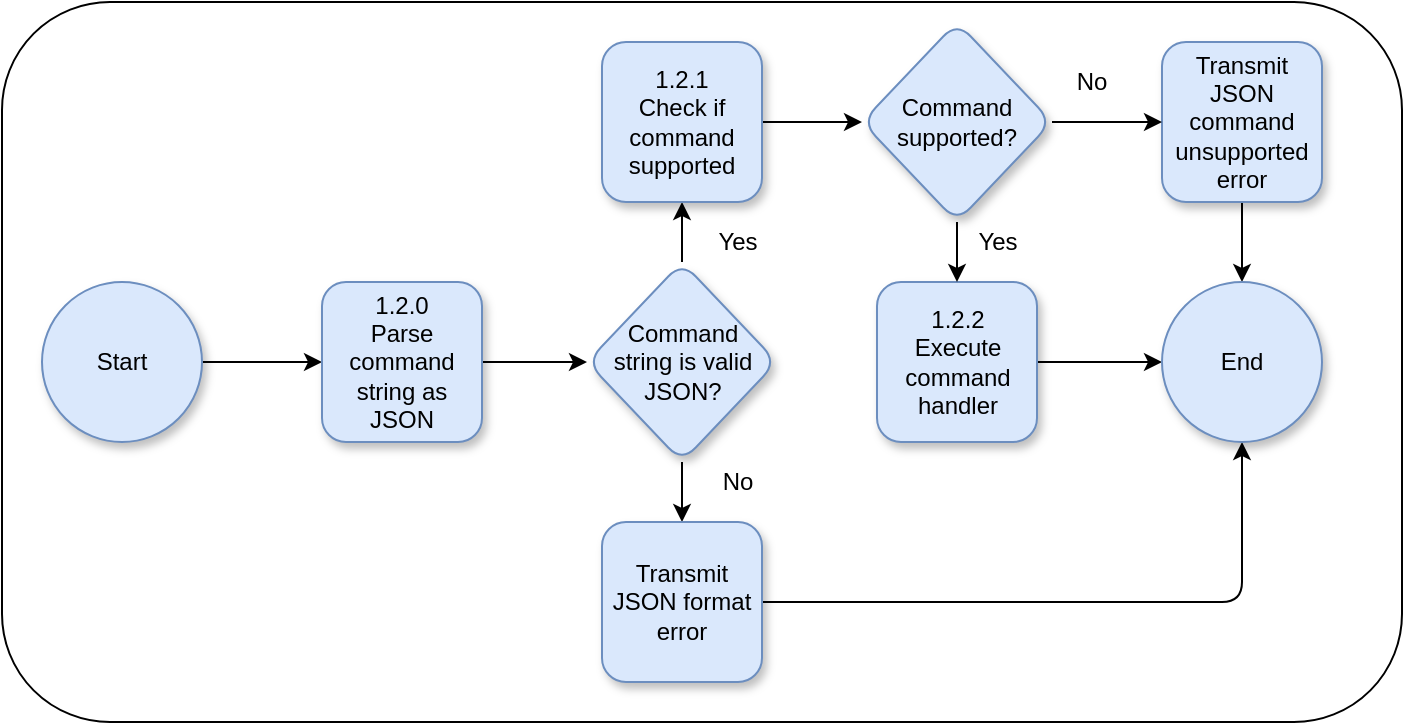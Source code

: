 <mxfile version="14.4.3" type="device"><diagram id="TaiVjYKqMcgqQUSz1BM8" name="Page-1"><mxGraphModel dx="1874" dy="592" grid="1" gridSize="10" guides="1" tooltips="1" connect="1" arrows="1" fold="1" page="1" pageScale="1" pageWidth="850" pageHeight="1100" math="0" shadow="0"><root><mxCell id="0"/><mxCell id="1" parent="0"/><mxCell id="E4vDX0Z2gVAavthaupMl-1" value="" style="rounded=1;whiteSpace=wrap;html=1;" vertex="1" parent="1"><mxGeometry x="-380" y="500" width="700" height="360" as="geometry"/></mxCell><mxCell id="G-ibhT7LpWeLNpnlI2-y-37" style="edgeStyle=orthogonalEdgeStyle;rounded=0;orthogonalLoop=1;jettySize=auto;html=1;exitX=1;exitY=0.5;exitDx=0;exitDy=0;entryX=0;entryY=0.5;entryDx=0;entryDy=0;" parent="1" source="G-ibhT7LpWeLNpnlI2-y-1" target="G-ibhT7LpWeLNpnlI2-y-2" edge="1"><mxGeometry relative="1" as="geometry"/></mxCell><mxCell id="G-ibhT7LpWeLNpnlI2-y-1" value="Start" style="ellipse;whiteSpace=wrap;html=1;aspect=fixed;fillColor=#dae8fc;strokeColor=#6c8ebf;shadow=1;" parent="1" vertex="1"><mxGeometry x="-360" y="640" width="80" height="80" as="geometry"/></mxCell><mxCell id="G-ibhT7LpWeLNpnlI2-y-38" style="edgeStyle=orthogonalEdgeStyle;rounded=0;orthogonalLoop=1;jettySize=auto;html=1;exitX=1;exitY=0.5;exitDx=0;exitDy=0;entryX=0;entryY=0.5;entryDx=0;entryDy=0;" parent="1" source="G-ibhT7LpWeLNpnlI2-y-2" target="G-ibhT7LpWeLNpnlI2-y-6" edge="1"><mxGeometry relative="1" as="geometry"/></mxCell><mxCell id="G-ibhT7LpWeLNpnlI2-y-2" value="1.2.0&lt;br&gt;Parse command string as JSON" style="whiteSpace=wrap;html=1;aspect=fixed;shadow=1;fillColor=#dae8fc;strokeColor=#6c8ebf;rounded=1;" parent="1" vertex="1"><mxGeometry x="-220" y="640" width="80" height="80" as="geometry"/></mxCell><mxCell id="G-ibhT7LpWeLNpnlI2-y-29" style="edgeStyle=orthogonalEdgeStyle;rounded=0;orthogonalLoop=1;jettySize=auto;html=1;exitX=0.5;exitY=1;exitDx=0;exitDy=0;entryX=0.5;entryY=0;entryDx=0;entryDy=0;" parent="1" source="G-ibhT7LpWeLNpnlI2-y-6" target="G-ibhT7LpWeLNpnlI2-y-17" edge="1"><mxGeometry relative="1" as="geometry"/></mxCell><mxCell id="G-ibhT7LpWeLNpnlI2-y-30" style="edgeStyle=orthogonalEdgeStyle;rounded=0;orthogonalLoop=1;jettySize=auto;html=1;" parent="1" source="G-ibhT7LpWeLNpnlI2-y-6" target="G-ibhT7LpWeLNpnlI2-y-9" edge="1"><mxGeometry relative="1" as="geometry"/></mxCell><mxCell id="G-ibhT7LpWeLNpnlI2-y-6" value="&lt;font style=&quot;font-size: 12px&quot;&gt;Command &lt;br&gt;string is valid JSON?&lt;/font&gt;" style="rhombus;whiteSpace=wrap;html=1;rounded=1;shadow=1;strokeColor=#6c8ebf;fillColor=#dae8fc;" parent="1" vertex="1"><mxGeometry x="-87.5" y="630" width="95" height="100" as="geometry"/></mxCell><mxCell id="G-ibhT7LpWeLNpnlI2-y-31" style="edgeStyle=orthogonalEdgeStyle;rounded=0;orthogonalLoop=1;jettySize=auto;html=1;exitX=1;exitY=0.5;exitDx=0;exitDy=0;entryX=0;entryY=0.5;entryDx=0;entryDy=0;" parent="1" source="G-ibhT7LpWeLNpnlI2-y-9" target="G-ibhT7LpWeLNpnlI2-y-15" edge="1"><mxGeometry relative="1" as="geometry"/></mxCell><mxCell id="G-ibhT7LpWeLNpnlI2-y-9" value="1.2.1 &lt;br&gt;Check if command supported" style="whiteSpace=wrap;html=1;aspect=fixed;rounded=1;shadow=1;fillColor=#dae8fc;strokeColor=#6c8ebf;" parent="1" vertex="1"><mxGeometry x="-80" y="520" width="80" height="80" as="geometry"/></mxCell><mxCell id="G-ibhT7LpWeLNpnlI2-y-34" style="edgeStyle=orthogonalEdgeStyle;rounded=0;orthogonalLoop=1;jettySize=auto;html=1;exitX=1;exitY=0.5;exitDx=0;exitDy=0;entryX=0;entryY=0.5;entryDx=0;entryDy=0;" parent="1" source="G-ibhT7LpWeLNpnlI2-y-13" target="G-ibhT7LpWeLNpnlI2-y-24" edge="1"><mxGeometry relative="1" as="geometry"/></mxCell><mxCell id="G-ibhT7LpWeLNpnlI2-y-13" value="1.2.2&lt;br&gt;Execute command handler" style="whiteSpace=wrap;html=1;aspect=fixed;rounded=1;shadow=1;fillColor=#dae8fc;strokeColor=#6c8ebf;" parent="1" vertex="1"><mxGeometry x="57.5" y="640" width="80" height="80" as="geometry"/></mxCell><mxCell id="G-ibhT7LpWeLNpnlI2-y-36" style="edgeStyle=orthogonalEdgeStyle;rounded=1;orthogonalLoop=1;jettySize=auto;html=1;exitX=1;exitY=0.5;exitDx=0;exitDy=0;entryX=0.5;entryY=1;entryDx=0;entryDy=0;" parent="1" source="G-ibhT7LpWeLNpnlI2-y-17" target="G-ibhT7LpWeLNpnlI2-y-24" edge="1"><mxGeometry relative="1" as="geometry"><mxPoint x="170" y="800" as="targetPoint"/></mxGeometry></mxCell><mxCell id="G-ibhT7LpWeLNpnlI2-y-17" value="Transmit JSON format error" style="whiteSpace=wrap;html=1;aspect=fixed;rounded=1;shadow=1;fillColor=#dae8fc;strokeColor=#6c8ebf;" parent="1" vertex="1"><mxGeometry x="-80" y="760" width="80" height="80" as="geometry"/></mxCell><mxCell id="G-ibhT7LpWeLNpnlI2-y-35" style="edgeStyle=orthogonalEdgeStyle;rounded=0;orthogonalLoop=1;jettySize=auto;html=1;exitX=0.5;exitY=1;exitDx=0;exitDy=0;entryX=0.5;entryY=0;entryDx=0;entryDy=0;" parent="1" source="G-ibhT7LpWeLNpnlI2-y-19" target="G-ibhT7LpWeLNpnlI2-y-24" edge="1"><mxGeometry relative="1" as="geometry"/></mxCell><mxCell id="G-ibhT7LpWeLNpnlI2-y-19" value="Transmit JSON command unsupported error" style="whiteSpace=wrap;html=1;aspect=fixed;rounded=1;shadow=1;fillColor=#dae8fc;strokeColor=#6c8ebf;" parent="1" vertex="1"><mxGeometry x="200" y="520" width="80" height="80" as="geometry"/></mxCell><mxCell id="G-ibhT7LpWeLNpnlI2-y-24" value="End" style="ellipse;whiteSpace=wrap;html=1;aspect=fixed;fillColor=#dae8fc;strokeColor=#6c8ebf;shadow=1;" parent="1" vertex="1"><mxGeometry x="200" y="640" width="80" height="80" as="geometry"/></mxCell><mxCell id="G-ibhT7LpWeLNpnlI2-y-32" style="edgeStyle=orthogonalEdgeStyle;rounded=0;orthogonalLoop=1;jettySize=auto;html=1;exitX=1;exitY=0.5;exitDx=0;exitDy=0;entryX=0;entryY=0.5;entryDx=0;entryDy=0;" parent="1" source="G-ibhT7LpWeLNpnlI2-y-15" target="G-ibhT7LpWeLNpnlI2-y-19" edge="1"><mxGeometry relative="1" as="geometry"/></mxCell><mxCell id="G-ibhT7LpWeLNpnlI2-y-33" style="edgeStyle=orthogonalEdgeStyle;rounded=0;orthogonalLoop=1;jettySize=auto;html=1;exitX=0.5;exitY=1;exitDx=0;exitDy=0;entryX=0.5;entryY=0;entryDx=0;entryDy=0;" parent="1" source="G-ibhT7LpWeLNpnlI2-y-15" target="G-ibhT7LpWeLNpnlI2-y-13" edge="1"><mxGeometry relative="1" as="geometry"/></mxCell><mxCell id="G-ibhT7LpWeLNpnlI2-y-15" value="Command supported?" style="rhombus;whiteSpace=wrap;html=1;rounded=1;shadow=1;strokeColor=#6c8ebf;fillColor=#dae8fc;" parent="1" vertex="1"><mxGeometry x="50" y="510" width="95" height="100" as="geometry"/></mxCell><mxCell id="G-ibhT7LpWeLNpnlI2-y-39" value="Yes" style="text;html=1;strokeColor=none;fillColor=none;align=center;verticalAlign=middle;whiteSpace=wrap;rounded=0;shadow=1;" parent="1" vertex="1"><mxGeometry x="-32.5" y="610" width="40" height="20" as="geometry"/></mxCell><mxCell id="G-ibhT7LpWeLNpnlI2-y-40" value="No" style="text;html=1;strokeColor=none;fillColor=none;align=center;verticalAlign=middle;whiteSpace=wrap;rounded=0;shadow=1;" parent="1" vertex="1"><mxGeometry x="-32.5" y="730" width="40" height="20" as="geometry"/></mxCell><mxCell id="G-ibhT7LpWeLNpnlI2-y-41" value="Yes" style="text;html=1;strokeColor=none;fillColor=none;align=center;verticalAlign=middle;whiteSpace=wrap;rounded=0;shadow=1;" parent="1" vertex="1"><mxGeometry x="97.5" y="610" width="40" height="20" as="geometry"/></mxCell><mxCell id="G-ibhT7LpWeLNpnlI2-y-42" value="No" style="text;html=1;strokeColor=none;fillColor=none;align=center;verticalAlign=middle;whiteSpace=wrap;rounded=0;shadow=1;" parent="1" vertex="1"><mxGeometry x="145" y="530" width="40" height="20" as="geometry"/></mxCell></root></mxGraphModel></diagram></mxfile>